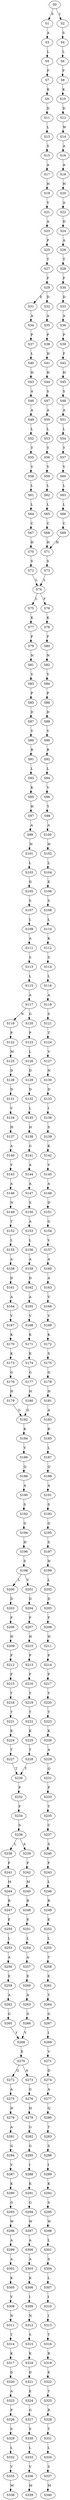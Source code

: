 strict digraph  {
	S0 -> S1 [ label = S ];
	S0 -> S2 [ label = I ];
	S1 -> S3 [ label = A ];
	S2 -> S4 [ label = S ];
	S3 -> S5 [ label = L ];
	S4 -> S6 [ label = L ];
	S5 -> S7 [ label = F ];
	S6 -> S8 [ label = F ];
	S7 -> S9 [ label = K ];
	S8 -> S10 [ label = K ];
	S9 -> S11 [ label = D ];
	S10 -> S12 [ label = D ];
	S11 -> S13 [ label = L ];
	S12 -> S14 [ label = W ];
	S13 -> S15 [ label = S ];
	S14 -> S16 [ label = A ];
	S15 -> S17 [ label = A ];
	S16 -> S18 [ label = A ];
	S17 -> S19 [ label = H ];
	S18 -> S20 [ label = H ];
	S19 -> S21 [ label = V ];
	S20 -> S22 [ label = A ];
	S21 -> S23 [ label = A ];
	S22 -> S24 [ label = D ];
	S23 -> S25 [ label = P ];
	S24 -> S26 [ label = A ];
	S25 -> S27 [ label = T ];
	S26 -> S28 [ label = T ];
	S27 -> S29 [ label = F ];
	S28 -> S30 [ label = F ];
	S29 -> S31 [ label = E ];
	S29 -> S32 [ label = D ];
	S30 -> S33 [ label = D ];
	S31 -> S34 [ label = A ];
	S32 -> S35 [ label = A ];
	S33 -> S36 [ label = A ];
	S34 -> S37 [ label = P ];
	S35 -> S38 [ label = P ];
	S36 -> S39 [ label = P ];
	S37 -> S40 [ label = L ];
	S38 -> S41 [ label = H ];
	S39 -> S42 [ label = F ];
	S40 -> S43 [ label = H ];
	S41 -> S44 [ label = H ];
	S42 -> S45 [ label = H ];
	S43 -> S46 [ label = A ];
	S44 -> S47 [ label = S ];
	S45 -> S48 [ label = S ];
	S46 -> S49 [ label = A ];
	S47 -> S50 [ label = A ];
	S48 -> S51 [ label = A ];
	S49 -> S52 [ label = L ];
	S50 -> S53 [ label = L ];
	S51 -> S54 [ label = L ];
	S52 -> S55 [ label = T ];
	S53 -> S56 [ label = T ];
	S54 -> S57 [ label = T ];
	S55 -> S58 [ label = V ];
	S56 -> S59 [ label = V ];
	S57 -> S60 [ label = V ];
	S58 -> S61 [ label = L ];
	S59 -> S62 [ label = L ];
	S60 -> S63 [ label = L ];
	S61 -> S64 [ label = L ];
	S62 -> S65 [ label = L ];
	S63 -> S66 [ label = L ];
	S64 -> S67 [ label = C ];
	S65 -> S68 [ label = C ];
	S66 -> S69 [ label = C ];
	S67 -> S70 [ label = H ];
	S68 -> S71 [ label = H ];
	S69 -> S71 [ label = H ];
	S70 -> S72 [ label = S ];
	S71 -> S73 [ label = S ];
	S72 -> S74 [ label = L ];
	S73 -> S74 [ label = L ];
	S74 -> S75 [ label = L ];
	S74 -> S76 [ label = F ];
	S75 -> S77 [ label = K ];
	S76 -> S78 [ label = K ];
	S77 -> S79 [ label = F ];
	S78 -> S80 [ label = F ];
	S79 -> S81 [ label = N ];
	S80 -> S82 [ label = N ];
	S81 -> S83 [ label = V ];
	S82 -> S84 [ label = V ];
	S83 -> S85 [ label = P ];
	S84 -> S86 [ label = P ];
	S85 -> S87 [ label = D ];
	S86 -> S88 [ label = D ];
	S87 -> S89 [ label = V ];
	S88 -> S90 [ label = V ];
	S89 -> S91 [ label = R ];
	S90 -> S92 [ label = R ];
	S91 -> S93 [ label = L ];
	S92 -> S94 [ label = L ];
	S93 -> S95 [ label = K ];
	S94 -> S96 [ label = V ];
	S95 -> S97 [ label = H ];
	S96 -> S98 [ label = Y ];
	S97 -> S99 [ label = A ];
	S98 -> S100 [ label = A ];
	S99 -> S101 [ label = H ];
	S100 -> S102 [ label = H ];
	S101 -> S103 [ label = L ];
	S102 -> S104 [ label = L ];
	S103 -> S105 [ label = D ];
	S104 -> S106 [ label = E ];
	S105 -> S107 [ label = S ];
	S106 -> S108 [ label = S ];
	S107 -> S109 [ label = L ];
	S108 -> S110 [ label = L ];
	S109 -> S111 [ label = A ];
	S110 -> S112 [ label = K ];
	S111 -> S113 [ label = S ];
	S112 -> S114 [ label = S ];
	S113 -> S115 [ label = L ];
	S114 -> S116 [ label = L ];
	S115 -> S117 [ label = A ];
	S116 -> S118 [ label = A ];
	S117 -> S119 [ label = N ];
	S117 -> S120 [ label = G ];
	S118 -> S121 [ label = S ];
	S119 -> S122 [ label = P ];
	S120 -> S123 [ label = P ];
	S121 -> S124 [ label = T ];
	S122 -> S125 [ label = M ];
	S123 -> S126 [ label = L ];
	S124 -> S127 [ label = V ];
	S125 -> S128 [ label = D ];
	S126 -> S129 [ label = D ];
	S127 -> S130 [ label = N ];
	S128 -> S131 [ label = D ];
	S129 -> S132 [ label = D ];
	S130 -> S133 [ label = D ];
	S131 -> S134 [ label = V ];
	S132 -> S135 [ label = L ];
	S133 -> S136 [ label = I ];
	S134 -> S137 [ label = H ];
	S135 -> S138 [ label = H ];
	S136 -> S139 [ label = S ];
	S137 -> S140 [ label = A ];
	S138 -> S141 [ label = G ];
	S139 -> S142 [ label = K ];
	S140 -> S143 [ label = V ];
	S141 -> S144 [ label = A ];
	S142 -> S145 [ label = V ];
	S143 -> S146 [ label = A ];
	S144 -> S147 [ label = A ];
	S145 -> S148 [ label = A ];
	S146 -> S149 [ label = N ];
	S147 -> S150 [ label = S ];
	S148 -> S151 [ label = D ];
	S149 -> S152 [ label = T ];
	S150 -> S153 [ label = A ];
	S151 -> S154 [ label = G ];
	S152 -> S155 [ label = L ];
	S153 -> S156 [ label = L ];
	S154 -> S157 [ label = V ];
	S155 -> S158 [ label = A ];
	S156 -> S159 [ label = A ];
	S157 -> S160 [ label = A ];
	S158 -> S161 [ label = D ];
	S159 -> S162 [ label = D ];
	S160 -> S163 [ label = A ];
	S161 -> S164 [ label = A ];
	S162 -> S165 [ label = A ];
	S163 -> S166 [ label = V ];
	S164 -> S167 [ label = V ];
	S165 -> S168 [ label = V ];
	S166 -> S169 [ label = V ];
	S167 -> S170 [ label = K ];
	S168 -> S171 [ label = K ];
	S169 -> S172 [ label = K ];
	S170 -> S173 [ label = K ];
	S171 -> S174 [ label = K ];
	S172 -> S175 [ label = S ];
	S173 -> S176 [ label = G ];
	S174 -> S177 [ label = G ];
	S175 -> S178 [ label = G ];
	S176 -> S179 [ label = H ];
	S177 -> S180 [ label = H ];
	S178 -> S181 [ label = H ];
	S179 -> S182 [ label = G ];
	S180 -> S182 [ label = G ];
	S181 -> S183 [ label = A ];
	S182 -> S184 [ label = K ];
	S183 -> S185 [ label = R ];
	S184 -> S186 [ label = V ];
	S185 -> S187 [ label = L ];
	S186 -> S188 [ label = Q ];
	S187 -> S189 [ label = Q ];
	S188 -> S190 [ label = A ];
	S189 -> S191 [ label = A ];
	S190 -> S192 [ label = S ];
	S191 -> S193 [ label = S ];
	S192 -> S194 [ label = G ];
	S193 -> S195 [ label = G ];
	S194 -> S196 [ label = H ];
	S195 -> S197 [ label = S ];
	S196 -> S198 [ label = S ];
	S197 -> S199 [ label = H ];
	S198 -> S200 [ label = L ];
	S198 -> S201 [ label = V ];
	S199 -> S202 [ label = L ];
	S200 -> S203 [ label = D ];
	S201 -> S204 [ label = D ];
	S202 -> S205 [ label = D ];
	S203 -> S206 [ label = F ];
	S204 -> S207 [ label = F ];
	S205 -> S208 [ label = F ];
	S206 -> S209 [ label = H ];
	S207 -> S210 [ label = H ];
	S208 -> S211 [ label = H ];
	S209 -> S212 [ label = P ];
	S210 -> S213 [ label = P ];
	S211 -> S214 [ label = P ];
	S212 -> S215 [ label = F ];
	S213 -> S216 [ label = F ];
	S214 -> S217 [ label = F ];
	S215 -> S218 [ label = Y ];
	S216 -> S219 [ label = Y ];
	S217 -> S220 [ label = Y ];
	S218 -> S221 [ label = T ];
	S219 -> S222 [ label = T ];
	S220 -> S223 [ label = T ];
	S221 -> S224 [ label = K ];
	S222 -> S225 [ label = K ];
	S223 -> S226 [ label = K ];
	S224 -> S227 [ label = T ];
	S225 -> S228 [ label = T ];
	S226 -> S229 [ label = A ];
	S227 -> S230 [ label = T ];
	S228 -> S230 [ label = T ];
	S229 -> S231 [ label = Q ];
	S230 -> S232 [ label = P ];
	S231 -> S233 [ label = P ];
	S232 -> S234 [ label = F ];
	S233 -> S235 [ label = Y ];
	S234 -> S236 [ label = S ];
	S235 -> S237 [ label = C ];
	S236 -> S238 [ label = L ];
	S236 -> S239 [ label = A ];
	S237 -> S240 [ label = S ];
	S238 -> S241 [ label = F ];
	S239 -> S242 [ label = F ];
	S240 -> S243 [ label = F ];
	S241 -> S244 [ label = M ];
	S242 -> S245 [ label = M ];
	S243 -> S246 [ label = L ];
	S244 -> S247 [ label = R ];
	S245 -> S248 [ label = R ];
	S246 -> S249 [ label = R ];
	S247 -> S250 [ label = E ];
	S248 -> S251 [ label = E ];
	S249 -> S252 [ label = E ];
	S250 -> S253 [ label = L ];
	S251 -> S254 [ label = L ];
	S252 -> S255 [ label = L ];
	S253 -> S256 [ label = A ];
	S254 -> S257 [ label = A ];
	S255 -> S258 [ label = T ];
	S256 -> S259 [ label = E ];
	S257 -> S260 [ label = E ];
	S258 -> S261 [ label = E ];
	S259 -> S262 [ label = A ];
	S260 -> S263 [ label = A ];
	S261 -> S264 [ label = T ];
	S262 -> S265 [ label = G ];
	S263 -> S266 [ label = G ];
	S264 -> S267 [ label = G ];
	S265 -> S268 [ label = Y ];
	S266 -> S268 [ label = Y ];
	S267 -> S269 [ label = I ];
	S268 -> S270 [ label = E ];
	S269 -> S271 [ label = V ];
	S270 -> S272 [ label = G ];
	S270 -> S273 [ label = A ];
	S271 -> S274 [ label = D ];
	S272 -> S275 [ label = A ];
	S273 -> S276 [ label = G ];
	S274 -> S277 [ label = A ];
	S275 -> S278 [ label = H ];
	S276 -> S279 [ label = H ];
	S277 -> S280 [ label = Q ];
	S278 -> S281 [ label = A ];
	S279 -> S282 [ label = G ];
	S280 -> S283 [ label = T ];
	S281 -> S284 [ label = G ];
	S282 -> S285 [ label = G ];
	S283 -> S286 [ label = S ];
	S284 -> S287 [ label = V ];
	S285 -> S288 [ label = I ];
	S286 -> S289 [ label = I ];
	S287 -> S290 [ label = K ];
	S288 -> S291 [ label = K ];
	S289 -> S292 [ label = K ];
	S290 -> S293 [ label = G ];
	S291 -> S294 [ label = G ];
	S292 -> S295 [ label = S ];
	S293 -> S296 [ label = W ];
	S294 -> S297 [ label = W ];
	S295 -> S298 [ label = W ];
	S296 -> S299 [ label = A ];
	S297 -> S300 [ label = A ];
	S298 -> S301 [ label = L ];
	S299 -> S302 [ label = A ];
	S300 -> S303 [ label = A ];
	S301 -> S304 [ label = S ];
	S302 -> S305 [ label = K ];
	S303 -> S306 [ label = K ];
	S304 -> S307 [ label = L ];
	S305 -> S308 [ label = V ];
	S306 -> S309 [ label = I ];
	S307 -> S310 [ label = I ];
	S308 -> S311 [ label = N ];
	S309 -> S312 [ label = N ];
	S310 -> S313 [ label = I ];
	S311 -> S314 [ label = T ];
	S312 -> S315 [ label = S ];
	S313 -> S316 [ label = T ];
	S314 -> S317 [ label = K ];
	S315 -> S318 [ label = K ];
	S316 -> S319 [ label = R ];
	S317 -> S320 [ label = D ];
	S318 -> S321 [ label = D ];
	S319 -> S322 [ label = E ];
	S320 -> S323 [ label = A ];
	S321 -> S324 [ label = E ];
	S322 -> S325 [ label = T ];
	S323 -> S326 [ label = P ];
	S324 -> S327 [ label = G ];
	S325 -> S328 [ label = R ];
	S326 -> S329 [ label = S ];
	S327 -> S330 [ label = S ];
	S328 -> S331 [ label = T ];
	S329 -> S332 [ label = L ];
	S330 -> S333 [ label = L ];
	S331 -> S334 [ label = L ];
	S332 -> S335 [ label = V ];
	S333 -> S336 [ label = V ];
	S334 -> S337 [ label = S ];
	S335 -> S338 [ label = M ];
	S336 -> S339 [ label = M ];
	S337 -> S340 [ label = M ];
}
